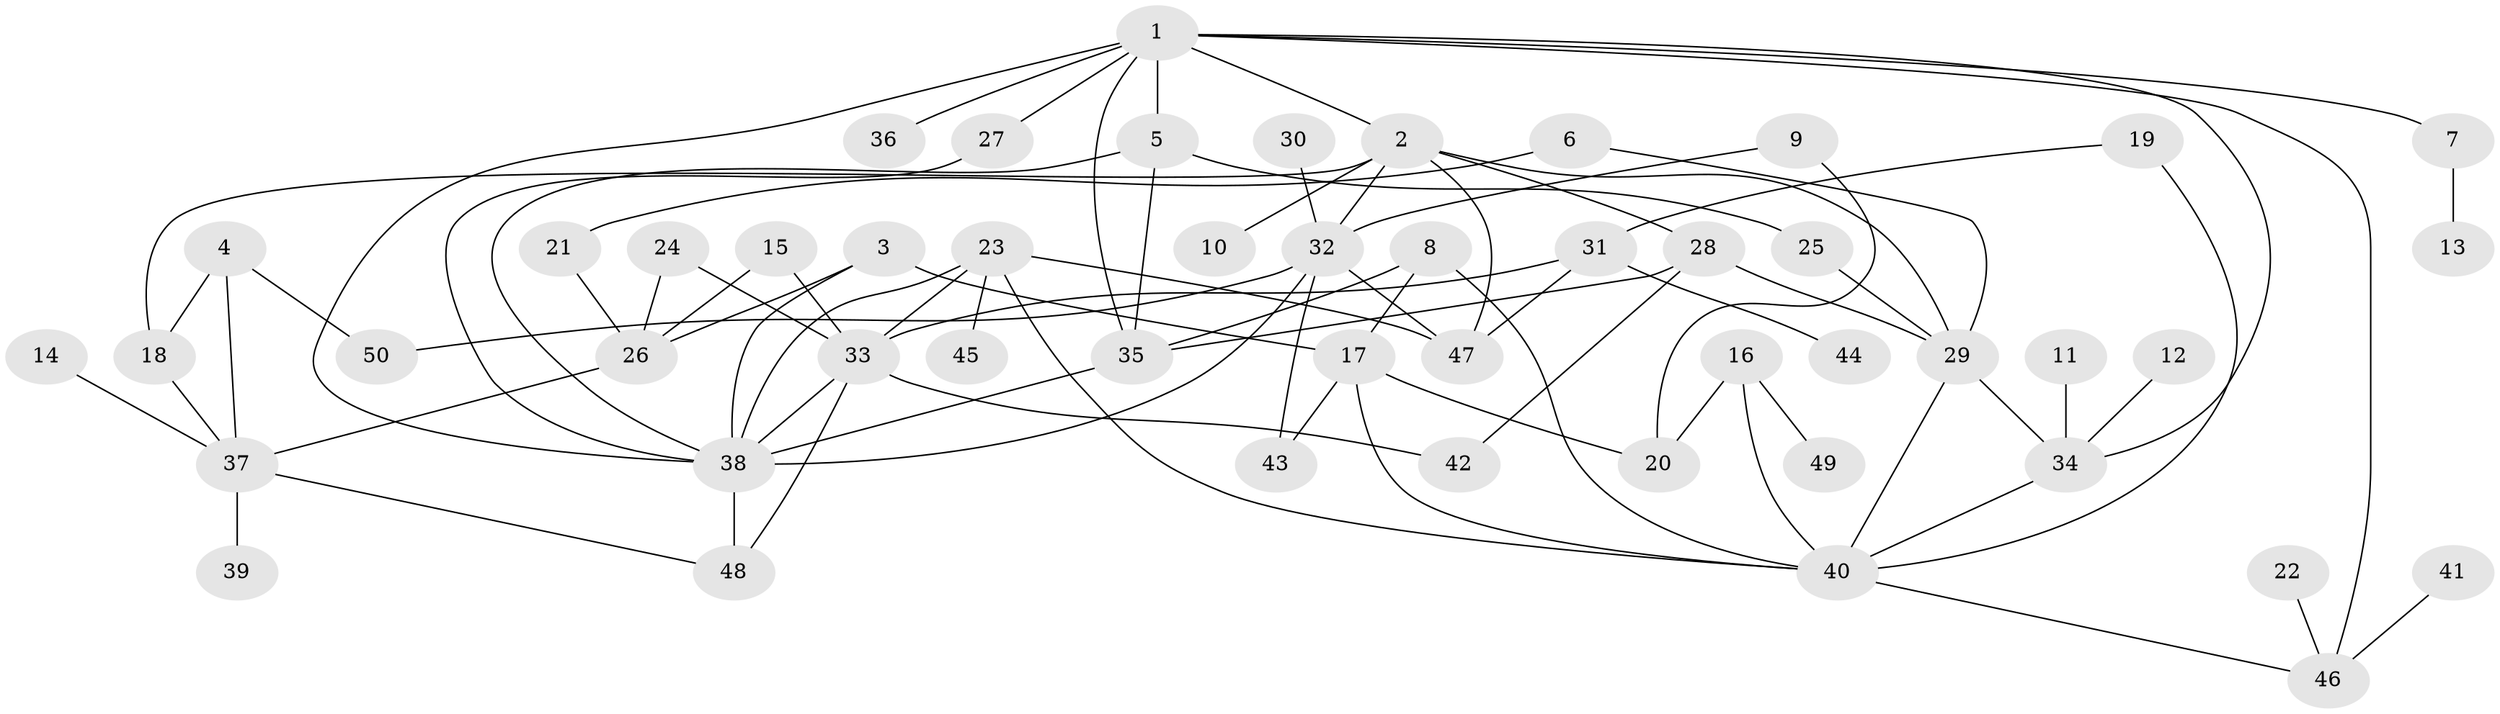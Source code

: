 // original degree distribution, {4: 0.13, 5: 0.09, 6: 0.04, 3: 0.18, 7: 0.01, 2: 0.27, 1: 0.28}
// Generated by graph-tools (version 1.1) at 2025/25/03/09/25 03:25:36]
// undirected, 50 vertices, 81 edges
graph export_dot {
graph [start="1"]
  node [color=gray90,style=filled];
  1;
  2;
  3;
  4;
  5;
  6;
  7;
  8;
  9;
  10;
  11;
  12;
  13;
  14;
  15;
  16;
  17;
  18;
  19;
  20;
  21;
  22;
  23;
  24;
  25;
  26;
  27;
  28;
  29;
  30;
  31;
  32;
  33;
  34;
  35;
  36;
  37;
  38;
  39;
  40;
  41;
  42;
  43;
  44;
  45;
  46;
  47;
  48;
  49;
  50;
  1 -- 2 [weight=1.0];
  1 -- 5 [weight=1.0];
  1 -- 7 [weight=1.0];
  1 -- 27 [weight=1.0];
  1 -- 34 [weight=1.0];
  1 -- 35 [weight=1.0];
  1 -- 36 [weight=1.0];
  1 -- 38 [weight=1.0];
  1 -- 46 [weight=1.0];
  2 -- 10 [weight=1.0];
  2 -- 18 [weight=1.0];
  2 -- 28 [weight=1.0];
  2 -- 29 [weight=1.0];
  2 -- 32 [weight=1.0];
  2 -- 47 [weight=1.0];
  3 -- 17 [weight=1.0];
  3 -- 26 [weight=1.0];
  3 -- 38 [weight=1.0];
  4 -- 18 [weight=1.0];
  4 -- 37 [weight=1.0];
  4 -- 50 [weight=1.0];
  5 -- 25 [weight=1.0];
  5 -- 35 [weight=1.0];
  5 -- 38 [weight=1.0];
  6 -- 21 [weight=1.0];
  6 -- 29 [weight=1.0];
  7 -- 13 [weight=1.0];
  8 -- 17 [weight=1.0];
  8 -- 35 [weight=2.0];
  8 -- 40 [weight=1.0];
  9 -- 20 [weight=1.0];
  9 -- 32 [weight=1.0];
  11 -- 34 [weight=1.0];
  12 -- 34 [weight=1.0];
  14 -- 37 [weight=1.0];
  15 -- 26 [weight=1.0];
  15 -- 33 [weight=1.0];
  16 -- 20 [weight=1.0];
  16 -- 40 [weight=1.0];
  16 -- 49 [weight=1.0];
  17 -- 20 [weight=1.0];
  17 -- 40 [weight=1.0];
  17 -- 43 [weight=1.0];
  18 -- 37 [weight=1.0];
  19 -- 31 [weight=1.0];
  19 -- 40 [weight=1.0];
  21 -- 26 [weight=1.0];
  22 -- 46 [weight=1.0];
  23 -- 33 [weight=1.0];
  23 -- 38 [weight=1.0];
  23 -- 40 [weight=1.0];
  23 -- 45 [weight=1.0];
  23 -- 47 [weight=1.0];
  24 -- 26 [weight=1.0];
  24 -- 33 [weight=1.0];
  25 -- 29 [weight=1.0];
  26 -- 37 [weight=1.0];
  27 -- 38 [weight=1.0];
  28 -- 29 [weight=1.0];
  28 -- 35 [weight=1.0];
  28 -- 42 [weight=1.0];
  29 -- 34 [weight=1.0];
  29 -- 40 [weight=1.0];
  30 -- 32 [weight=1.0];
  31 -- 33 [weight=1.0];
  31 -- 44 [weight=1.0];
  31 -- 47 [weight=1.0];
  32 -- 38 [weight=1.0];
  32 -- 43 [weight=1.0];
  32 -- 47 [weight=1.0];
  32 -- 50 [weight=1.0];
  33 -- 38 [weight=1.0];
  33 -- 42 [weight=1.0];
  33 -- 48 [weight=1.0];
  34 -- 40 [weight=1.0];
  35 -- 38 [weight=1.0];
  37 -- 39 [weight=1.0];
  37 -- 48 [weight=1.0];
  38 -- 48 [weight=1.0];
  40 -- 46 [weight=1.0];
  41 -- 46 [weight=1.0];
}
